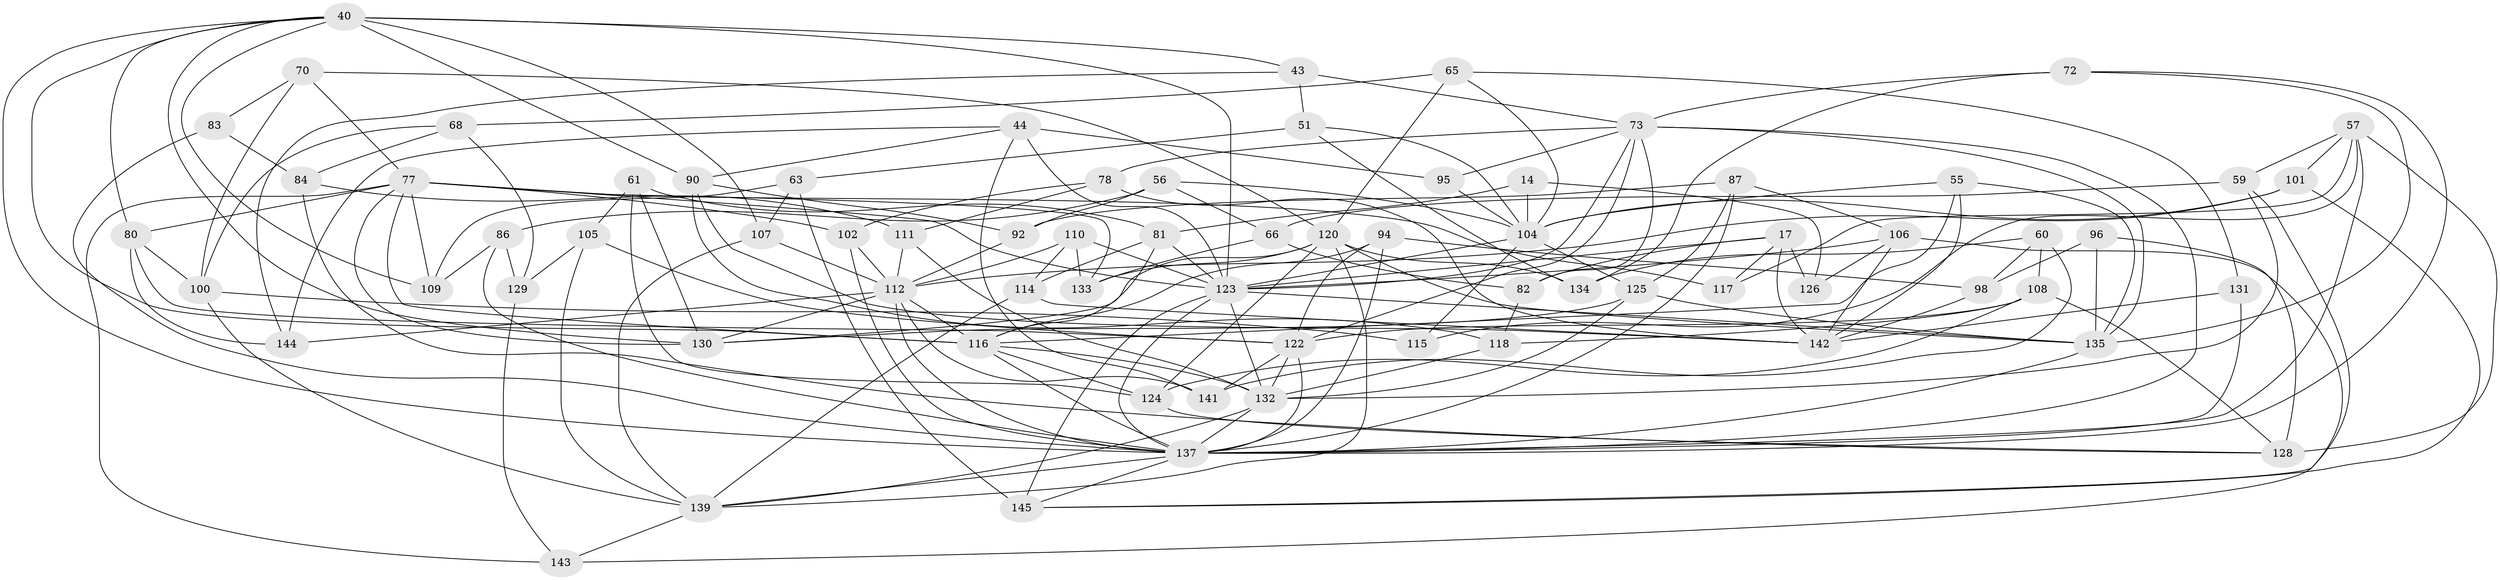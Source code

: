 // original degree distribution, {4: 1.0}
// Generated by graph-tools (version 1.1) at 2025/56/03/09/25 04:56:10]
// undirected, 72 vertices, 189 edges
graph export_dot {
graph [start="1"]
  node [color=gray90,style=filled];
  14;
  17 [super="+4"];
  40 [super="+3+26+5+11"];
  43;
  44 [super="+20"];
  51;
  55;
  56;
  57 [super="+35"];
  59;
  60;
  61;
  63;
  65;
  66;
  68;
  70;
  72;
  73 [super="+10+29+69"];
  77 [super="+12+62+64"];
  78;
  80 [super="+71"];
  81 [super="+6"];
  82;
  83;
  84;
  86;
  87;
  90 [super="+89"];
  92;
  94;
  95;
  96;
  98;
  100 [super="+76"];
  101;
  102;
  104 [super="+21+46+97"];
  105;
  106 [super="+37"];
  107;
  108 [super="+45"];
  109;
  110;
  111;
  112 [super="+67+30+36"];
  114;
  115;
  116 [super="+38+48"];
  117;
  118;
  120 [super="+24+50"];
  122 [super="+16+58"];
  123 [super="+91+93+99"];
  124 [super="+52"];
  125 [super="+88"];
  126;
  128 [super="+53"];
  129;
  130 [super="+121"];
  131;
  132 [super="+39+85"];
  133;
  134;
  135 [super="+42+103"];
  137 [super="+49+41+113+74+127+136"];
  139 [super="+18+47"];
  141;
  142 [super="+1+138"];
  143;
  144;
  145 [super="+31+140"];
  14 -- 126;
  14 -- 104;
  14 -- 81 [weight=2];
  17 -- 142;
  17 -- 117 [weight=2];
  17 -- 82;
  17 -- 126;
  17 -- 123;
  40 -- 107;
  40 -- 90 [weight=2];
  40 -- 123 [weight=2];
  40 -- 109;
  40 -- 43;
  40 -- 80 [weight=2];
  40 -- 130;
  40 -- 116;
  40 -- 137;
  43 -- 144;
  43 -- 51;
  43 -- 73;
  44 -- 95 [weight=2];
  44 -- 144;
  44 -- 141;
  44 -- 90;
  44 -- 123;
  51 -- 104;
  51 -- 63;
  51 -- 134;
  55 -- 135;
  55 -- 142;
  55 -- 104;
  55 -- 116;
  56 -- 86;
  56 -- 92;
  56 -- 66;
  56 -- 104;
  57 -- 101;
  57 -- 59;
  57 -- 128;
  57 -- 115;
  57 -- 117;
  57 -- 137;
  59 -- 66;
  59 -- 132;
  59 -- 145;
  60 -- 134;
  60 -- 98;
  60 -- 141;
  60 -- 108;
  61 -- 124;
  61 -- 105;
  61 -- 130;
  61 -- 81;
  63 -- 107;
  63 -- 109;
  63 -- 145;
  65 -- 68;
  65 -- 131;
  65 -- 104;
  65 -- 120;
  66 -- 133;
  66 -- 82;
  68 -- 129;
  68 -- 84;
  68 -- 100;
  70 -- 83;
  70 -- 100;
  70 -- 77;
  70 -- 120;
  72 -- 137;
  72 -- 134;
  72 -- 73;
  72 -- 135;
  73 -- 78;
  73 -- 82;
  73 -- 95;
  73 -- 123;
  73 -- 137 [weight=2];
  73 -- 122;
  73 -- 135;
  77 -- 116;
  77 -- 117;
  77 -- 130 [weight=2];
  77 -- 133;
  77 -- 143;
  77 -- 123 [weight=2];
  77 -- 80;
  77 -- 109;
  77 -- 102;
  78 -- 111;
  78 -- 102;
  78 -- 142;
  80 -- 100;
  80 -- 144;
  80 -- 122;
  81 -- 114;
  81 -- 123;
  81 -- 116;
  82 -- 118;
  83 -- 137 [weight=2];
  83 -- 84;
  84 -- 128;
  84 -- 111;
  86 -- 109;
  86 -- 129;
  86 -- 137;
  87 -- 92;
  87 -- 106;
  87 -- 125;
  87 -- 137;
  90 -- 118;
  90 -- 142;
  90 -- 92;
  92 -- 112;
  94 -- 98;
  94 -- 122;
  94 -- 137;
  94 -- 116;
  95 -- 104;
  96 -- 128 [weight=2];
  96 -- 98;
  96 -- 135;
  98 -- 142;
  100 -- 115 [weight=2];
  100 -- 139;
  101 -- 112;
  101 -- 104;
  101 -- 145;
  102 -- 112;
  102 -- 137;
  104 -- 123 [weight=2];
  104 -- 115;
  104 -- 125 [weight=2];
  105 -- 129;
  105 -- 122;
  105 -- 139;
  106 -- 143;
  106 -- 126 [weight=2];
  106 -- 142;
  106 -- 123;
  107 -- 139;
  107 -- 112;
  108 -- 118;
  108 -- 124;
  108 -- 122 [weight=2];
  108 -- 128;
  110 -- 133;
  110 -- 114;
  110 -- 112;
  110 -- 123;
  111 -- 132;
  111 -- 112;
  112 -- 141;
  112 -- 144;
  112 -- 116;
  112 -- 130 [weight=2];
  112 -- 137;
  114 -- 139;
  114 -- 142;
  116 -- 132 [weight=2];
  116 -- 124 [weight=2];
  116 -- 137 [weight=2];
  118 -- 132;
  120 -- 133;
  120 -- 139;
  120 -- 134;
  120 -- 124;
  120 -- 130;
  120 -- 135;
  122 -- 132 [weight=3];
  122 -- 141;
  122 -- 137 [weight=2];
  123 -- 145 [weight=4];
  123 -- 132;
  123 -- 137 [weight=2];
  123 -- 135;
  124 -- 128;
  125 -- 130;
  125 -- 132;
  125 -- 135;
  129 -- 143;
  131 -- 142;
  131 -- 137 [weight=2];
  132 -- 139;
  132 -- 137;
  135 -- 137;
  137 -- 139;
  137 -- 145;
  139 -- 143;
}
